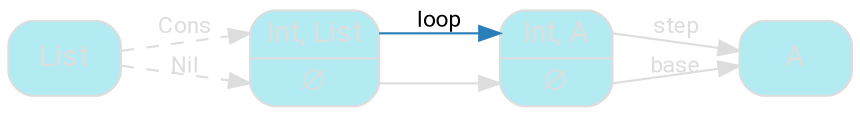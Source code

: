 digraph {
    bgcolor=transparent
    splines=false
    rankdir=LR

    // Default theme: disabled
    node[shape="rectangle" style="rounded,filled" color="#dddddd" fillcolor="#b2ebf2" fontcolor="#dddddd" fontname="Segoe UI,Roboto,Helvetica,Arial,sans-serif"]
    edge [color="#dddddd" fontcolor="#dddddd" fontname="Segoe UI,Roboto,Helvetica,Arial,sans-serif" fontsize=11]

    ListStruct[shape=record label="<cons> Int, List| <nil> ∅"]
    ListStruct2[shape=record label="<cons> Int, A| <nil> ∅"]

    List             -> ListStruct:cons [style=dashed label=Cons]
    List             -> ListStruct:nil [style=dashed label=Nil]
    ListStruct:cons  -> ListStruct2:cons [label=loop color="#2980B9" fontcolor="#000000"]
    ListStruct:nil   -> ListStruct2:nil
    ListStruct2:cons -> A[label=step]
    ListStruct2:nil  -> A[label=base]
}
